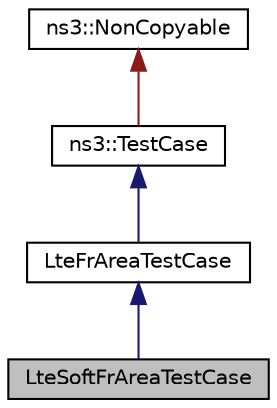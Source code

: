 digraph "LteSoftFrAreaTestCase"
{
 // LATEX_PDF_SIZE
  edge [fontname="Helvetica",fontsize="10",labelfontname="Helvetica",labelfontsize="10"];
  node [fontname="Helvetica",fontsize="10",shape=record];
  Node1 [label="LteSoftFrAreaTestCase",height=0.2,width=0.4,color="black", fillcolor="grey75", style="filled", fontcolor="black",tooltip="Lte Soft Fr Area Test Case."];
  Node2 -> Node1 [dir="back",color="midnightblue",fontsize="10",style="solid",fontname="Helvetica"];
  Node2 [label="LteFrAreaTestCase",height=0.2,width=0.4,color="black", fillcolor="white", style="filled",URL="$class_lte_fr_area_test_case.html",tooltip="Test frequency reuse algorithm by teleporing UEs to different parts of area and checking if the frequ..."];
  Node3 -> Node2 [dir="back",color="midnightblue",fontsize="10",style="solid",fontname="Helvetica"];
  Node3 [label="ns3::TestCase",height=0.2,width=0.4,color="black", fillcolor="white", style="filled",URL="$classns3_1_1_test_case.html",tooltip="encapsulates test code"];
  Node4 -> Node3 [dir="back",color="firebrick4",fontsize="10",style="solid",fontname="Helvetica"];
  Node4 [label="ns3::NonCopyable",height=0.2,width=0.4,color="black", fillcolor="white", style="filled",URL="$classns3_1_1_non_copyable.html",tooltip="A base class for (non-Singleton) objects which shouldn't be copied."];
}
